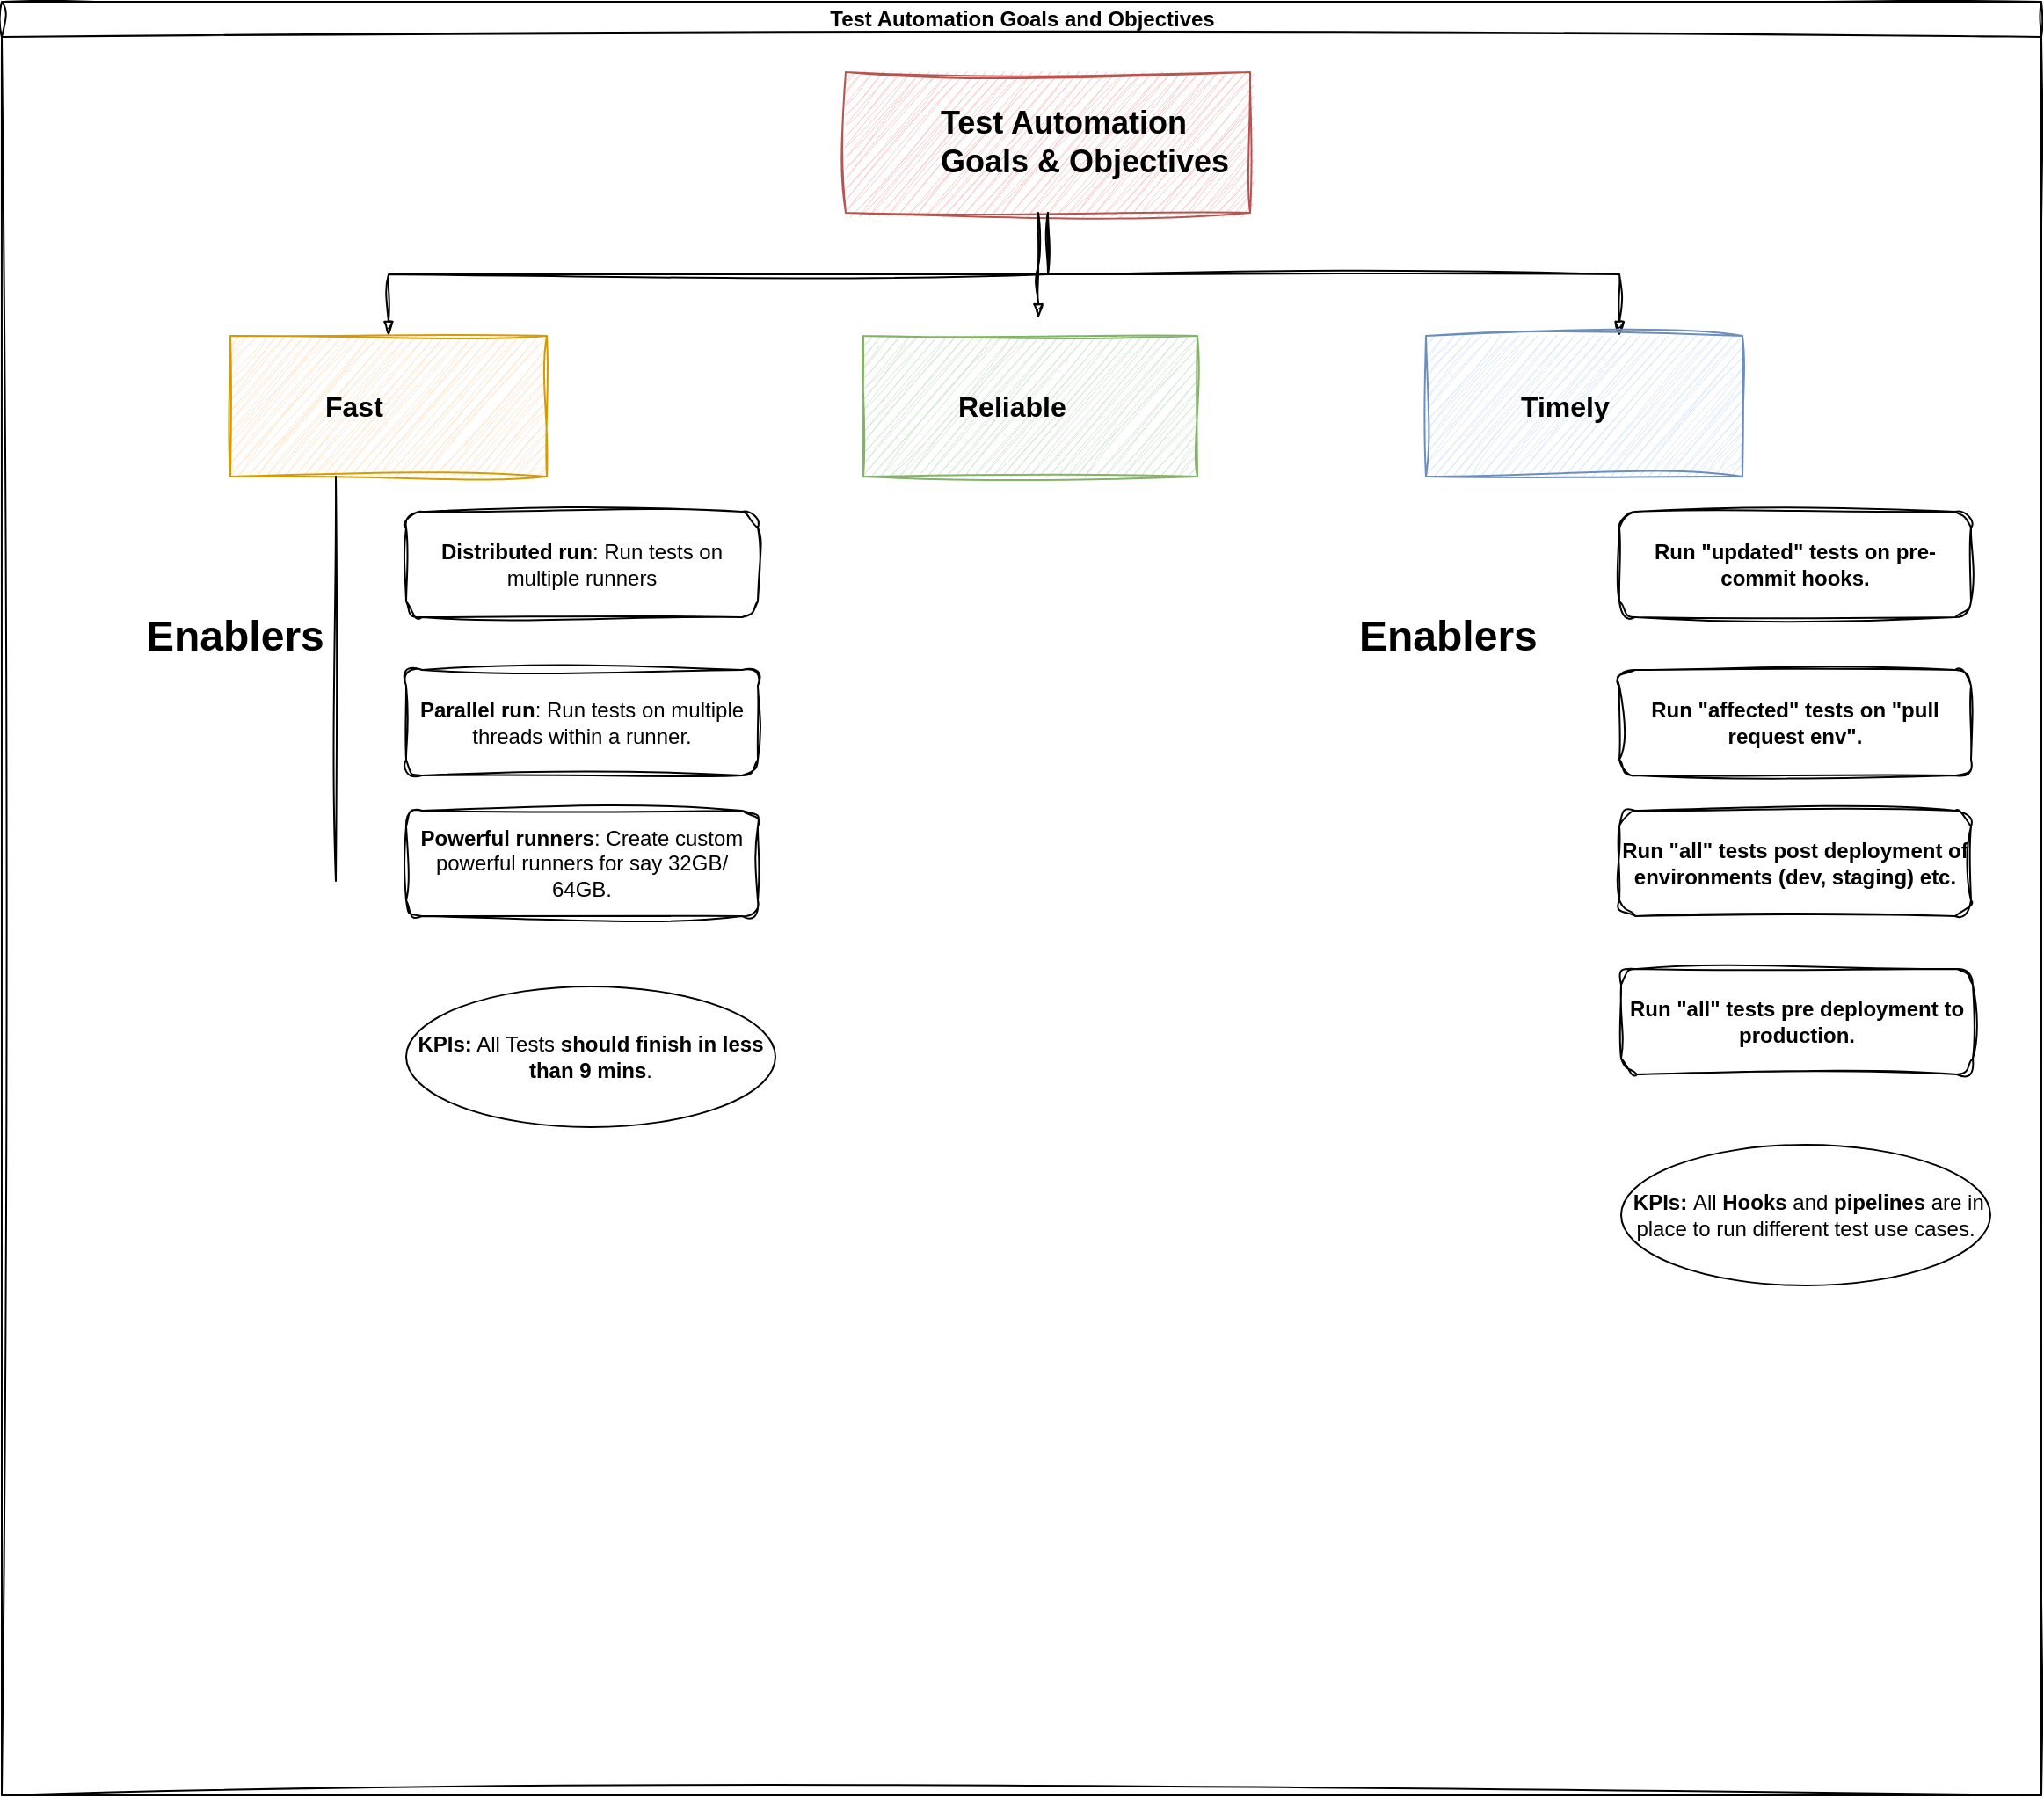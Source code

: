 <mxfile version="26.0.10">
  <diagram id="prtHgNgQTEPvFCAcTncT" name="Page-1">
    <mxGraphModel dx="1242" dy="766" grid="1" gridSize="10" guides="1" tooltips="1" connect="1" arrows="1" fold="1" page="1" pageScale="1" pageWidth="827" pageHeight="1169" math="0" shadow="0">
      <root>
        <mxCell id="0" />
        <mxCell id="1" parent="0" />
        <mxCell id="dNxyNK7c78bLwvsdeMH5-11" value="Test Automation Goals and Objectives" style="swimlane;https://cdn4.iconfinder.com/data/icons/online-marketing-hand-drawn-vol-2/52/goals__seo__target__mission__office__shooting__business-512.png;html=1;startSize=20;horizontal=1;containerType=tree;glass=0;sketch=1;curveFitting=1;jiggle=2;" parent="1" vertex="1">
          <mxGeometry x="120" y="100" width="1160" height="1020" as="geometry" />
        </mxCell>
        <UserObject label="&lt;font style=&quot;font-size: 18px;&quot;&gt;Test Automation Goals &amp;amp; Objectives&lt;/font&gt;" name="Tessa Miller" position="CFO" location="Office 1" email="me@example.com" placeholders="1" link="https://www.draw.io" id="dNxyNK7c78bLwvsdeMH5-12">
          <mxCell style="label;image=https://cdn4.iconfinder.com/data/icons/online-marketing-hand-drawn-vol-2/52/goals__seo__target__mission__office__shooting__business-1024.png;whiteSpace=wrap;html=1;rounded=0;glass=0;treeMoving=1;treeFolding=1;sketch=1;curveFitting=1;jiggle=2;fillColor=#f8cecc;strokeColor=#b85450;" parent="dNxyNK7c78bLwvsdeMH5-11" vertex="1">
            <mxGeometry x="480" y="40" width="230" height="80" as="geometry" />
          </mxCell>
        </UserObject>
        <mxCell id="dNxyNK7c78bLwvsdeMH5-13" value="" style="endArrow=blockThin;endFill=1;fontSize=11;edgeStyle=elbowEdgeStyle;elbow=vertical;rounded=0;sketch=1;curveFitting=1;jiggle=2;" parent="dNxyNK7c78bLwvsdeMH5-11" source="dNxyNK7c78bLwvsdeMH5-12" target="dNxyNK7c78bLwvsdeMH5-14" edge="1">
          <mxGeometry relative="1" as="geometry" />
        </mxCell>
        <UserObject label="&lt;font style=&quot;font-size: 16px;&quot;&gt;Fast&lt;/font&gt;" name="Edward Morrison" position="Brand Manager" location="Office 2" email="me@example.com" placeholders="1" link="https://www.draw.io" id="dNxyNK7c78bLwvsdeMH5-14">
          <mxCell style="label;image=https://cdn3.iconfinder.com/data/icons/strokeline/128/21_icons-1024.png;whiteSpace=wrap;html=1;rounded=0;glass=0;treeFolding=1;treeMoving=1;sketch=1;curveFitting=1;jiggle=2;fillColor=#ffe6cc;strokeColor=#d79b00;" parent="dNxyNK7c78bLwvsdeMH5-11" vertex="1">
            <mxGeometry x="130" y="190" width="180" height="80" as="geometry" />
          </mxCell>
        </UserObject>
        <mxCell id="dNxyNK7c78bLwvsdeMH5-15" value="" style="endArrow=blockThin;endFill=1;fontSize=11;edgeStyle=elbowEdgeStyle;elbow=vertical;rounded=0;sketch=1;curveFitting=1;jiggle=2;" parent="dNxyNK7c78bLwvsdeMH5-11" edge="1">
          <mxGeometry relative="1" as="geometry">
            <mxPoint x="589.5" y="120" as="sourcePoint" />
            <mxPoint x="589.5" y="180" as="targetPoint" />
          </mxGeometry>
        </mxCell>
        <UserObject label="&lt;font style=&quot;font-size: 16px;&quot;&gt;Reliable&lt;/font&gt;" name="Evan Valet" position="HR Director" location="Office 4" email="me@example.com" placeholders="1" link="https://www.draw.io" id="dNxyNK7c78bLwvsdeMH5-16">
          <mxCell style="label;image=https://cdn2.iconfinder.com/data/icons/growth-and-learn/512/trust-1024.png;html=1;rounded=0;glass=0;treeFolding=1;treeMoving=1;sketch=1;curveFitting=1;jiggle=2;fillColor=#d5e8d4;strokeColor=#82b366;" parent="dNxyNK7c78bLwvsdeMH5-11" vertex="1">
            <mxGeometry x="490" y="190" width="190" height="80" as="geometry" />
          </mxCell>
        </UserObject>
        <mxCell id="dNxyNK7c78bLwvsdeMH5-17" value="" style="endArrow=blockThin;endFill=1;fontSize=11;edgeStyle=elbowEdgeStyle;elbow=vertical;rounded=0;sketch=1;curveFitting=1;jiggle=2;" parent="dNxyNK7c78bLwvsdeMH5-11" source="dNxyNK7c78bLwvsdeMH5-12" edge="1">
          <mxGeometry relative="1" as="geometry">
            <mxPoint x="920" y="190" as="targetPoint" />
          </mxGeometry>
        </mxCell>
        <UserObject label="&lt;font style=&quot;font-size: 16px;&quot;&gt;Timely&lt;/font&gt;" name="Alison Donovan" position="System Admin" location="Office 3" email="me@example.com" placeholders="1" link="https://www.draw.io" id="dNxyNK7c78bLwvsdeMH5-18">
          <mxCell style="label;image=https://cdn3.iconfinder.com/data/icons/watchify-v1-0-80px/80/arrow-left-80px-1024.png;whiteSpace=wrap;html=1;rounded=0;glass=0;sketch=1;curveFitting=1;jiggle=2;fillColor=#dae8fc;strokeColor=#6c8ebf;" parent="dNxyNK7c78bLwvsdeMH5-11" vertex="1">
            <mxGeometry x="810" y="190" width="180" height="80" as="geometry" />
          </mxCell>
        </UserObject>
        <mxCell id="lE6xOp5lvpQgKnNLigZw-4" value="&lt;b&gt;Distributed run&lt;/b&gt;: Run tests on multiple runners" style="rounded=1;whiteSpace=wrap;html=1;sketch=1;curveFitting=1;jiggle=2;" parent="dNxyNK7c78bLwvsdeMH5-11" vertex="1">
          <mxGeometry x="230" y="290" width="200" height="60" as="geometry" />
        </mxCell>
        <mxCell id="lE6xOp5lvpQgKnNLigZw-5" value="" style="endArrow=none;html=1;rounded=0;sketch=1;curveFitting=1;jiggle=2;" parent="dNxyNK7c78bLwvsdeMH5-11" edge="1">
          <mxGeometry width="50" height="50" relative="1" as="geometry">
            <mxPoint x="190" y="500" as="sourcePoint" />
            <mxPoint x="190" y="270" as="targetPoint" />
          </mxGeometry>
        </mxCell>
        <mxCell id="lE6xOp5lvpQgKnNLigZw-6" value="&lt;h1 style=&quot;margin-top: 0px;&quot;&gt;Enablers&lt;/h1&gt;" style="text;html=1;whiteSpace=wrap;overflow=hidden;rounded=0;sketch=1;curveFitting=1;jiggle=2;" parent="dNxyNK7c78bLwvsdeMH5-11" vertex="1">
          <mxGeometry x="80" y="340" width="180" height="40" as="geometry" />
        </mxCell>
        <mxCell id="lE6xOp5lvpQgKnNLigZw-7" value="&lt;b&gt;Parallel run&lt;/b&gt;: Run tests on multiple threads within a runner." style="rounded=1;whiteSpace=wrap;html=1;sketch=1;curveFitting=1;jiggle=2;" parent="dNxyNK7c78bLwvsdeMH5-11" vertex="1">
          <mxGeometry x="230" y="380" width="200" height="60" as="geometry" />
        </mxCell>
        <mxCell id="lE6xOp5lvpQgKnNLigZw-8" value="&lt;b&gt;Powerful runners&lt;/b&gt;: Create custom powerful runners for say 32GB/ 64GB." style="rounded=1;whiteSpace=wrap;html=1;sketch=1;curveFitting=1;jiggle=2;" parent="dNxyNK7c78bLwvsdeMH5-11" vertex="1">
          <mxGeometry x="230" y="460" width="200" height="60" as="geometry" />
        </mxCell>
        <mxCell id="dcq4-NIjGIj9vY-xPq-j-1" value="&lt;b&gt;KPIs:&lt;/b&gt; All Tests &lt;b&gt;should finish in less than 9 mins&lt;/b&gt;." style="ellipse;whiteSpace=wrap;html=1;" vertex="1" parent="dNxyNK7c78bLwvsdeMH5-11">
          <mxGeometry x="230" y="560" width="210" height="80" as="geometry" />
        </mxCell>
        <mxCell id="dcq4-NIjGIj9vY-xPq-j-2" value="&lt;b&gt;Run &quot;updated&quot; tests on pre-commit hooks.&lt;/b&gt;" style="rounded=1;whiteSpace=wrap;html=1;sketch=1;curveFitting=1;jiggle=2;" vertex="1" parent="dNxyNK7c78bLwvsdeMH5-11">
          <mxGeometry x="920" y="290" width="200" height="60" as="geometry" />
        </mxCell>
        <mxCell id="dcq4-NIjGIj9vY-xPq-j-3" value="&lt;h1 style=&quot;margin-top: 0px;&quot;&gt;Enablers&lt;/h1&gt;" style="text;html=1;whiteSpace=wrap;overflow=hidden;rounded=0;sketch=1;curveFitting=1;jiggle=2;" vertex="1" parent="dNxyNK7c78bLwvsdeMH5-11">
          <mxGeometry x="770" y="340" width="180" height="40" as="geometry" />
        </mxCell>
        <mxCell id="dcq4-NIjGIj9vY-xPq-j-4" value="&lt;b&gt;Run &quot;affected&quot; tests on &quot;pull request env&quot;.&lt;/b&gt;" style="rounded=1;whiteSpace=wrap;html=1;sketch=1;curveFitting=1;jiggle=2;" vertex="1" parent="dNxyNK7c78bLwvsdeMH5-11">
          <mxGeometry x="920" y="380" width="200" height="60" as="geometry" />
        </mxCell>
        <mxCell id="dcq4-NIjGIj9vY-xPq-j-5" value="&lt;b&gt;Run &quot;all&quot; tests post deployment of environments (dev, staging) etc.&lt;/b&gt;" style="rounded=1;whiteSpace=wrap;html=1;sketch=1;curveFitting=1;jiggle=2;" vertex="1" parent="dNxyNK7c78bLwvsdeMH5-11">
          <mxGeometry x="920" y="460" width="200" height="60" as="geometry" />
        </mxCell>
        <mxCell id="dcq4-NIjGIj9vY-xPq-j-6" value="&lt;div&gt;&lt;b style=&quot;background-color: transparent; color: light-dark(rgb(0, 0, 0), rgb(255, 255, 255));&quot;&gt;&amp;nbsp;KPIs:&lt;/b&gt;&lt;span style=&quot;background-color: transparent; color: light-dark(rgb(0, 0, 0), rgb(255, 255, 255));&quot;&gt;&amp;nbsp;All &lt;b&gt;Hooks&lt;/b&gt; and &lt;b&gt;pipelines&lt;/b&gt; are in place to run different test use cases.&lt;/span&gt;&lt;/div&gt;" style="ellipse;whiteSpace=wrap;html=1;" vertex="1" parent="dNxyNK7c78bLwvsdeMH5-11">
          <mxGeometry x="921" y="650" width="210" height="80" as="geometry" />
        </mxCell>
        <mxCell id="dcq4-NIjGIj9vY-xPq-j-7" value="&lt;b&gt;Run &quot;all&quot; tests pre deployment to production.&lt;/b&gt;" style="rounded=1;whiteSpace=wrap;html=1;sketch=1;curveFitting=1;jiggle=2;" vertex="1" parent="dNxyNK7c78bLwvsdeMH5-11">
          <mxGeometry x="921" y="550" width="200" height="60" as="geometry" />
        </mxCell>
      </root>
    </mxGraphModel>
  </diagram>
</mxfile>
